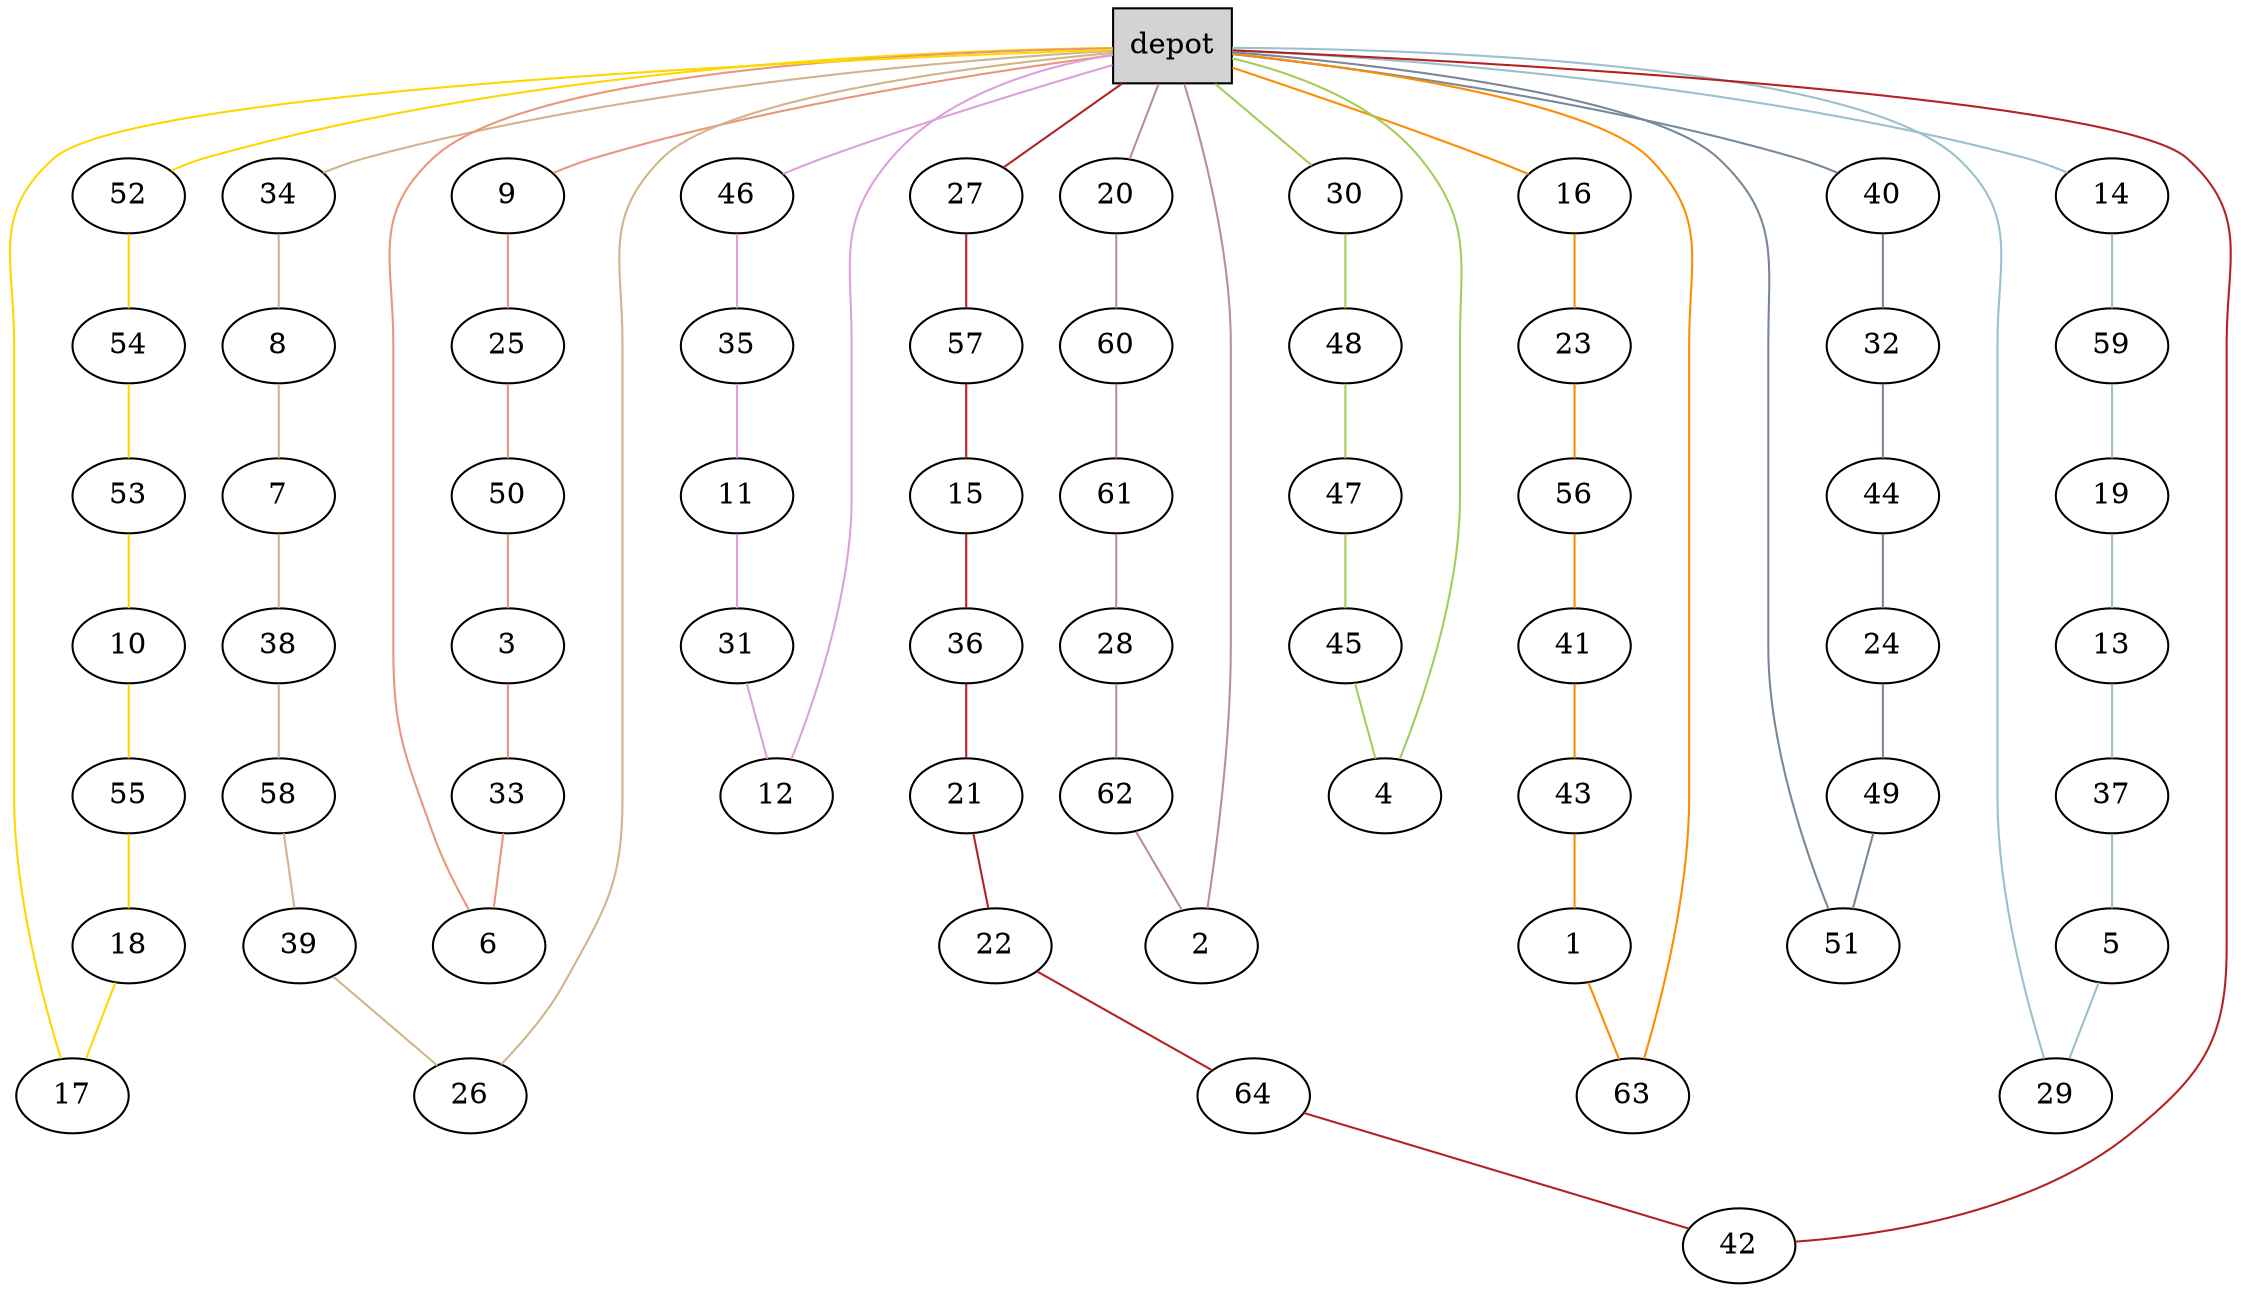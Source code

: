 graph G {
  0[shape = box, label = "depot", style = filled ];
  9[shape = ellipse];
  "0"--"9"[color = darksalmon];
  25[shape = ellipse];
  "9"--"25"[color = darksalmon];
  50[shape = ellipse];
  "25"--"50"[color = darksalmon];
  3[shape = ellipse];
  "50"--"3"[color = darksalmon];
  33[shape = ellipse];
  "3"--"33"[color = darksalmon];
  6[shape = ellipse];
  "33"--"6"[color = darksalmon];
  "6"--"0"[color = darksalmon];
  52[shape = ellipse];
  "0"--"52"[color = gold];
  54[shape = ellipse];
  "52"--"54"[color = gold];
  53[shape = ellipse];
  "54"--"53"[color = gold];
  10[shape = ellipse];
  "53"--"10"[color = gold];
  55[shape = ellipse];
  "10"--"55"[color = gold];
  18[shape = ellipse];
  "55"--"18"[color = gold];
  17[shape = ellipse];
  "18"--"17"[color = gold];
  "17"--"0"[color = gold];
  46[shape = ellipse];
  "0"--"46"[color = plum];
  35[shape = ellipse];
  "46"--"35"[color = plum];
  11[shape = ellipse];
  "35"--"11"[color = plum];
  31[shape = ellipse];
  "11"--"31"[color = plum];
  12[shape = ellipse];
  "31"--"12"[color = plum];
  "12"--"0"[color = plum];
  34[shape = ellipse];
  "0"--"34"[color = tan];
  8[shape = ellipse];
  "34"--"8"[color = tan];
  7[shape = ellipse];
  "8"--"7"[color = tan];
  38[shape = ellipse];
  "7"--"38"[color = tan];
  58[shape = ellipse];
  "38"--"58"[color = tan];
  39[shape = ellipse];
  "58"--"39"[color = tan];
  26[shape = ellipse];
  "39"--"26"[color = tan];
  "26"--"0"[color = tan];
  16[shape = ellipse];
  "0"--"16"[color = darkorange];
  23[shape = ellipse];
  "16"--"23"[color = darkorange];
  56[shape = ellipse];
  "23"--"56"[color = darkorange];
  41[shape = ellipse];
  "56"--"41"[color = darkorange];
  43[shape = ellipse];
  "41"--"43"[color = darkorange];
  1[shape = ellipse];
  "43"--"1"[color = darkorange];
  63[shape = ellipse];
  "1"--"63"[color = darkorange];
  "63"--"0"[color = darkorange];
  20[shape = ellipse];
  "0"--"20"[color = rosybrown];
  60[shape = ellipse];
  "20"--"60"[color = rosybrown];
  61[shape = ellipse];
  "60"--"61"[color = rosybrown];
  28[shape = ellipse];
  "61"--"28"[color = rosybrown];
  62[shape = ellipse];
  "28"--"62"[color = rosybrown];
  2[shape = ellipse];
  "62"--"2"[color = rosybrown];
  "2"--"0"[color = rosybrown];
  30[shape = ellipse];
  "0"--"30"[color = darkolivegreen3];
  48[shape = ellipse];
  "30"--"48"[color = darkolivegreen3];
  47[shape = ellipse];
  "48"--"47"[color = darkolivegreen3];
  45[shape = ellipse];
  "47"--"45"[color = darkolivegreen3];
  4[shape = ellipse];
  "45"--"4"[color = darkolivegreen3];
  "4"--"0"[color = darkolivegreen3];
  14[shape = ellipse];
  "0"--"14"[color = lightblue3];
  59[shape = ellipse];
  "14"--"59"[color = lightblue3];
  19[shape = ellipse];
  "59"--"19"[color = lightblue3];
  13[shape = ellipse];
  "19"--"13"[color = lightblue3];
  37[shape = ellipse];
  "13"--"37"[color = lightblue3];
  5[shape = ellipse];
  "37"--"5"[color = lightblue3];
  29[shape = ellipse];
  "5"--"29"[color = lightblue3];
  "29"--"0"[color = lightblue3];
  27[shape = ellipse];
  "0"--"27"[color = firebrick];
  57[shape = ellipse];
  "27"--"57"[color = firebrick];
  15[shape = ellipse];
  "57"--"15"[color = firebrick];
  36[shape = ellipse];
  "15"--"36"[color = firebrick];
  21[shape = ellipse];
  "36"--"21"[color = firebrick];
  22[shape = ellipse];
  "21"--"22"[color = firebrick];
  64[shape = ellipse];
  "22"--"64"[color = firebrick];
  42[shape = ellipse];
  "64"--"42"[color = firebrick];
  "42"--"0"[color = firebrick];
  40[shape = ellipse];
  "0"--"40"[color = lightslategray];
  32[shape = ellipse];
  "40"--"32"[color = lightslategray];
  44[shape = ellipse];
  "32"--"44"[color = lightslategray];
  24[shape = ellipse];
  "44"--"24"[color = lightslategray];
  49[shape = ellipse];
  "24"--"49"[color = lightslategray];
  51[shape = ellipse];
  "49"--"51"[color = lightslategray];
  "51"--"0"[color = lightslategray];
}
